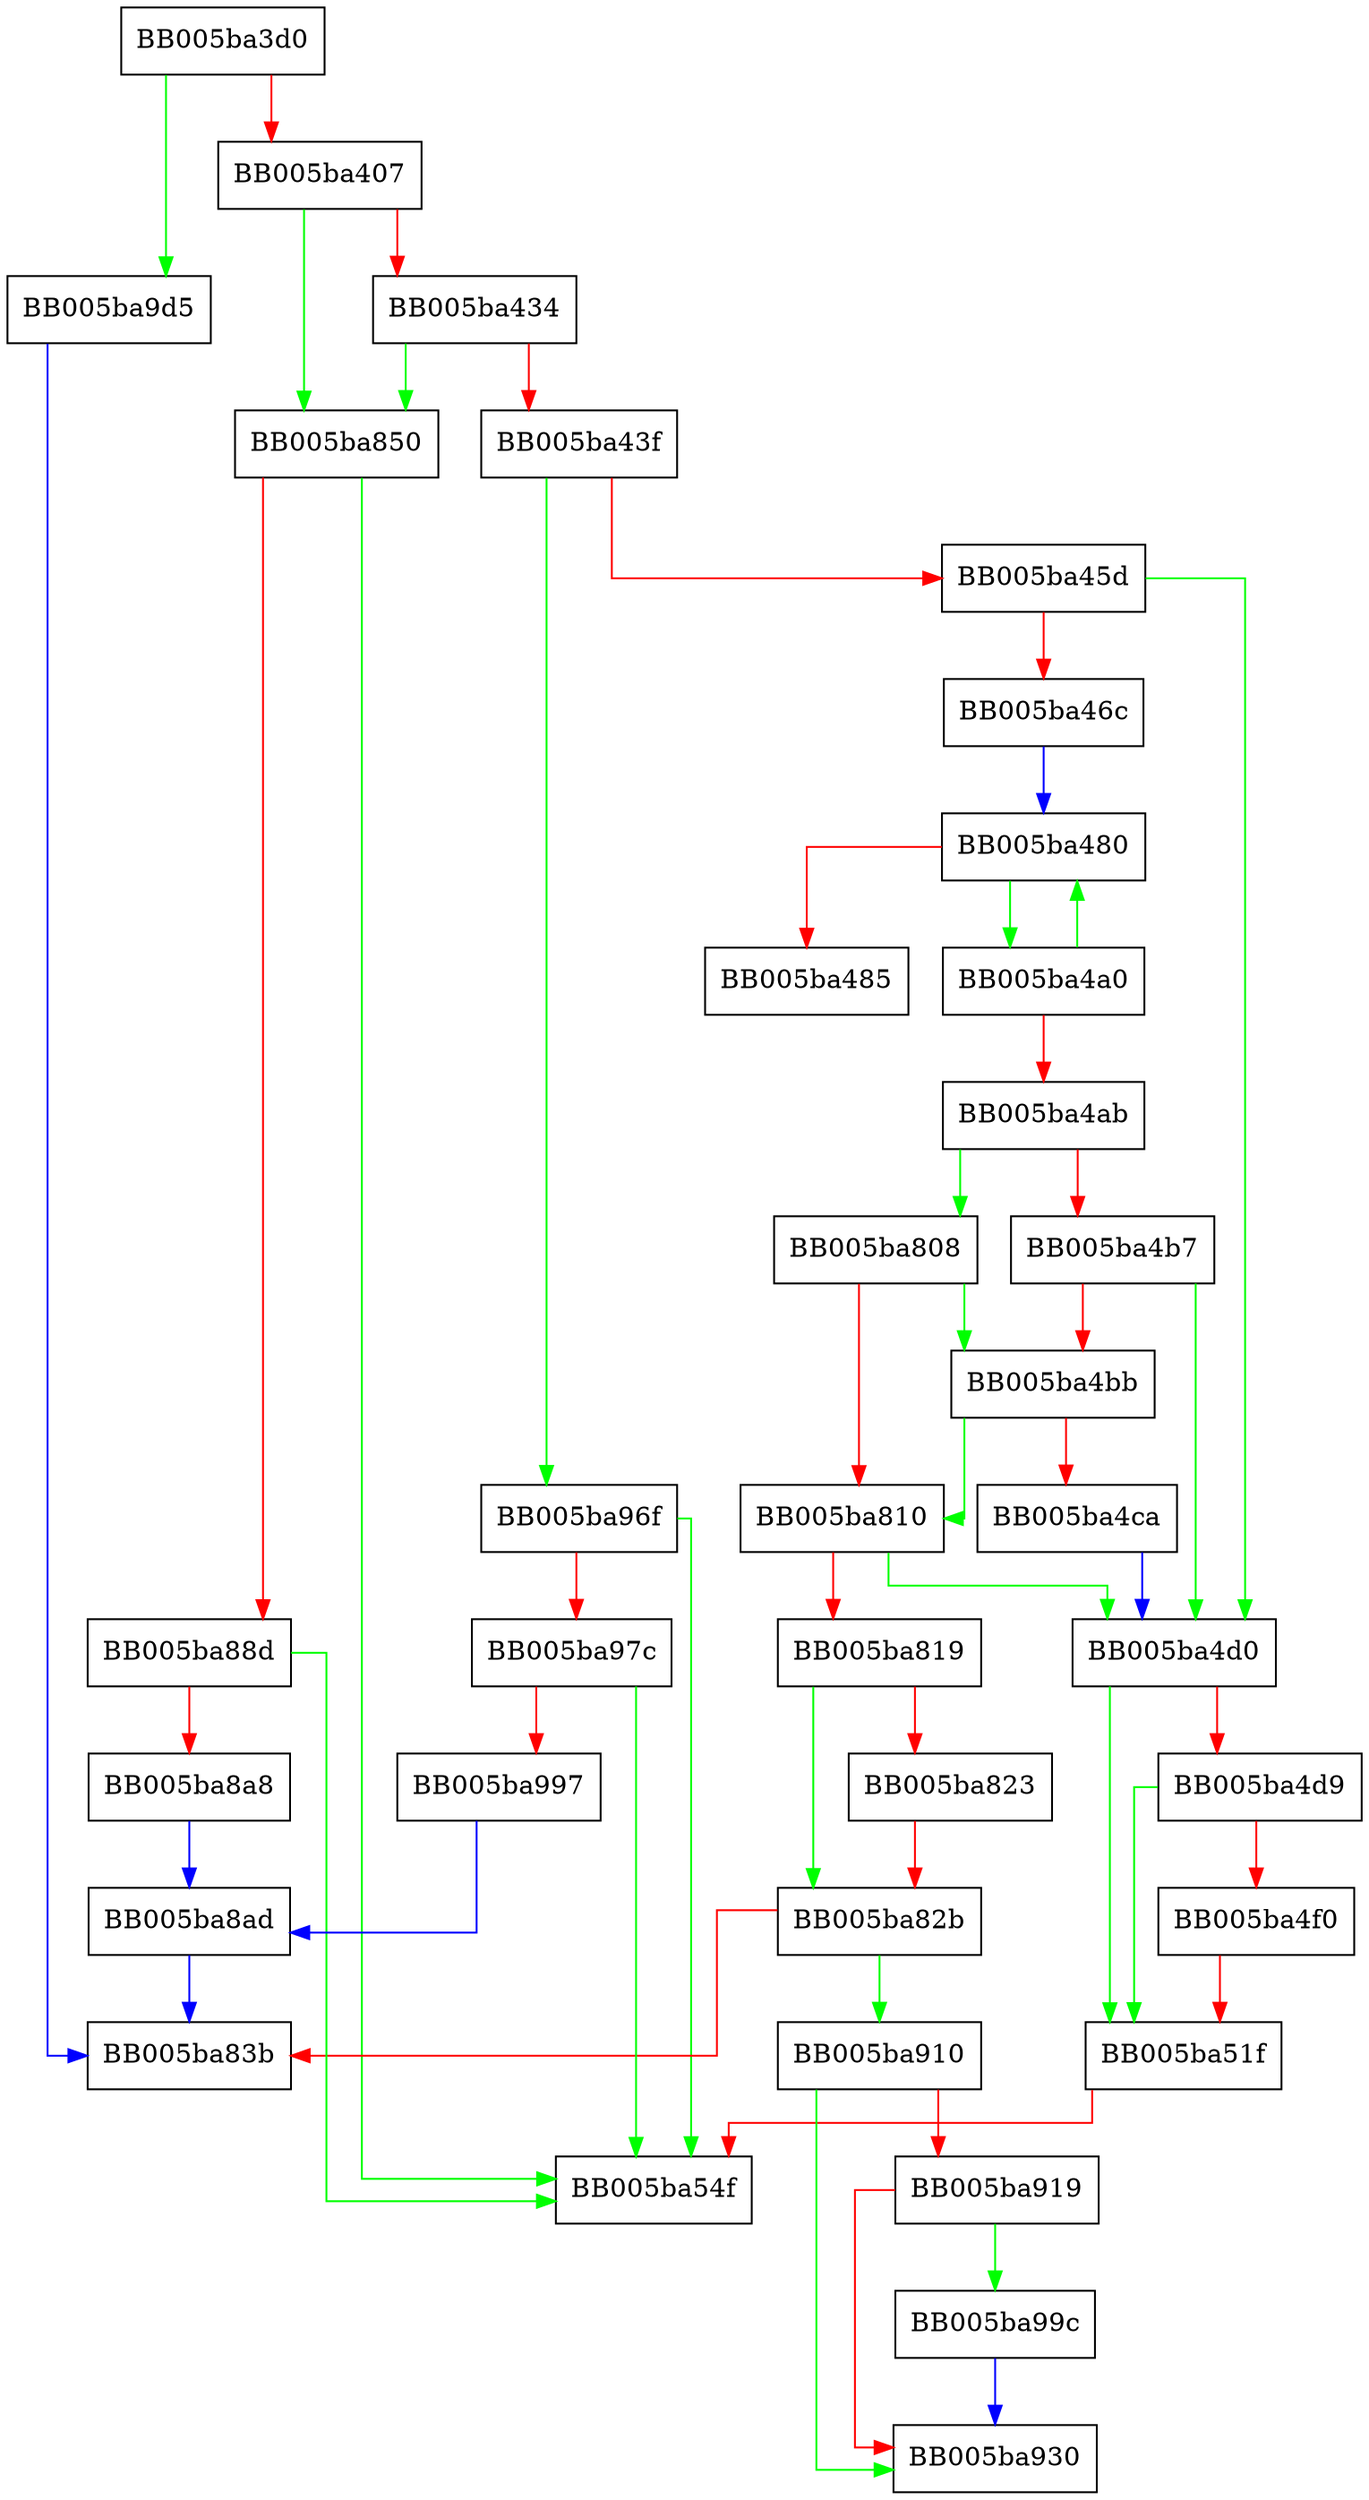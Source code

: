 digraph evp_cipher_from_algorithm {
  node [shape="box"];
  graph [splines=ortho];
  BB005ba3d0 -> BB005ba9d5 [color="green"];
  BB005ba3d0 -> BB005ba407 [color="red"];
  BB005ba407 -> BB005ba850 [color="green"];
  BB005ba407 -> BB005ba434 [color="red"];
  BB005ba434 -> BB005ba850 [color="green"];
  BB005ba434 -> BB005ba43f [color="red"];
  BB005ba43f -> BB005ba96f [color="green"];
  BB005ba43f -> BB005ba45d [color="red"];
  BB005ba45d -> BB005ba4d0 [color="green"];
  BB005ba45d -> BB005ba46c [color="red"];
  BB005ba46c -> BB005ba480 [color="blue"];
  BB005ba480 -> BB005ba4a0 [color="green"];
  BB005ba480 -> BB005ba485 [color="red"];
  BB005ba4a0 -> BB005ba480 [color="green"];
  BB005ba4a0 -> BB005ba4ab [color="red"];
  BB005ba4ab -> BB005ba808 [color="green"];
  BB005ba4ab -> BB005ba4b7 [color="red"];
  BB005ba4b7 -> BB005ba4d0 [color="green"];
  BB005ba4b7 -> BB005ba4bb [color="red"];
  BB005ba4bb -> BB005ba810 [color="green"];
  BB005ba4bb -> BB005ba4ca [color="red"];
  BB005ba4ca -> BB005ba4d0 [color="blue"];
  BB005ba4d0 -> BB005ba51f [color="green"];
  BB005ba4d0 -> BB005ba4d9 [color="red"];
  BB005ba4d9 -> BB005ba51f [color="green"];
  BB005ba4d9 -> BB005ba4f0 [color="red"];
  BB005ba4f0 -> BB005ba51f [color="red"];
  BB005ba51f -> BB005ba54f [color="red"];
  BB005ba808 -> BB005ba4bb [color="green"];
  BB005ba808 -> BB005ba810 [color="red"];
  BB005ba810 -> BB005ba4d0 [color="green"];
  BB005ba810 -> BB005ba819 [color="red"];
  BB005ba819 -> BB005ba82b [color="green"];
  BB005ba819 -> BB005ba823 [color="red"];
  BB005ba823 -> BB005ba82b [color="red"];
  BB005ba82b -> BB005ba910 [color="green"];
  BB005ba82b -> BB005ba83b [color="red"];
  BB005ba850 -> BB005ba54f [color="green"];
  BB005ba850 -> BB005ba88d [color="red"];
  BB005ba88d -> BB005ba54f [color="green"];
  BB005ba88d -> BB005ba8a8 [color="red"];
  BB005ba8a8 -> BB005ba8ad [color="blue"];
  BB005ba8ad -> BB005ba83b [color="blue"];
  BB005ba910 -> BB005ba930 [color="green"];
  BB005ba910 -> BB005ba919 [color="red"];
  BB005ba919 -> BB005ba99c [color="green"];
  BB005ba919 -> BB005ba930 [color="red"];
  BB005ba96f -> BB005ba54f [color="green"];
  BB005ba96f -> BB005ba97c [color="red"];
  BB005ba97c -> BB005ba54f [color="green"];
  BB005ba97c -> BB005ba997 [color="red"];
  BB005ba997 -> BB005ba8ad [color="blue"];
  BB005ba99c -> BB005ba930 [color="blue"];
  BB005ba9d5 -> BB005ba83b [color="blue"];
}